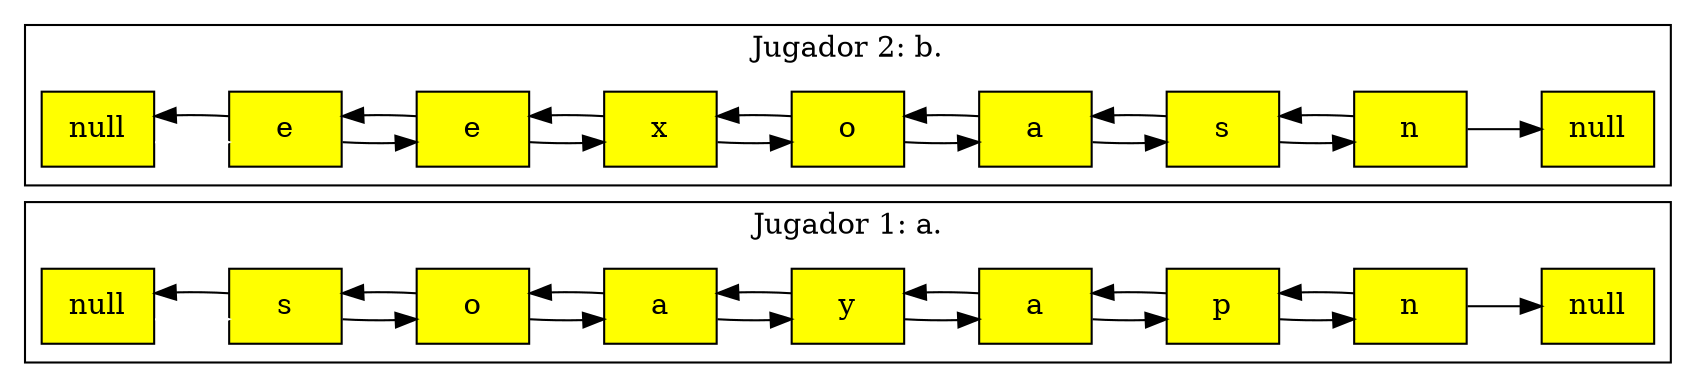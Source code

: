 digraph G{
 rankdir=LR;
labelloc = "t";
subgraph cluster_p {
node0[shape=record label ="null", fillcolor = yellow, style=filled]; 
node1[shape=record label ="s", fillcolor = yellow, style=filled];
node2[shape=record label ="o", fillcolor = yellow, style=filled];
node3[shape=record label ="a", fillcolor = yellow, style=filled];
node4[shape=record label ="y", fillcolor = yellow, style=filled];
node5[shape=record label ="a", fillcolor = yellow, style=filled];
node6[shape=record label ="p", fillcolor = yellow, style=filled];
node7[shape=record label ="n", fillcolor = yellow, style=filled];
node0 -> node1 [color=white];
node1 -> node2;
node2 -> node3;
node3 -> node4;
node4 -> node5;
node5 -> node6;
node6 -> node7;
node8[shape=record label ="null", fillcolor = yellow, style=filled];
node7-> node8;
node7 -> node6;
node6 -> node5;
node5 -> node4;
node4 -> node3;
node3 -> node2;
node2 -> node1;
node1 -> node0;
graph[label="Jugador 1: a."];
}
subgraph cluster_s {
node9[shape=record label ="null", fillcolor = yellow, style=filled]; 
node10[shape=record label ="e", fillcolor = yellow, style=filled];
node11[shape=record label ="e", fillcolor = yellow, style=filled];
node12[shape=record label ="x", fillcolor = yellow, style=filled];
node13[shape=record label ="o", fillcolor = yellow, style=filled];
node14[shape=record label ="a", fillcolor = yellow, style=filled];
node15[shape=record label ="s", fillcolor = yellow, style=filled];
node16[shape=record label ="n", fillcolor = yellow, style=filled];
node9-> node10 [color=white];
node10 -> node11;
node11 -> node12;
node12 -> node13;
node13 -> node14;
node14 -> node15;
node15 -> node16;
node17[shape=record label ="null", fillcolor = yellow, style=filled];
node16-> node17;
node16 -> node15;
node15 -> node14;
node14 -> node13;
node13 -> node12;
node12 -> node11;
node11 -> node10;
node10 -> node9;
graph[label="Jugador 2: b."];
}
}